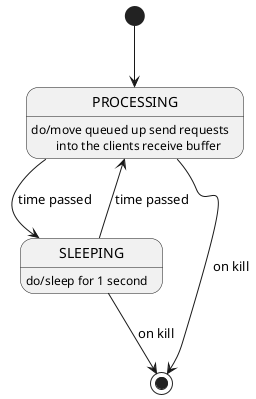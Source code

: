 @startuml
[*] --> PROCESSING
PROCESSING --> SLEEPING : time passed
PROCESSING: do/move queued up send requests\n\tinto the clients receive buffer
PROCESSING --> [*] : on kill

SLEEPING --> PROCESSING : time passed
SLEEPING: do/sleep for 1 second
SLEEPING  --> [*] : on kill
@enduml
